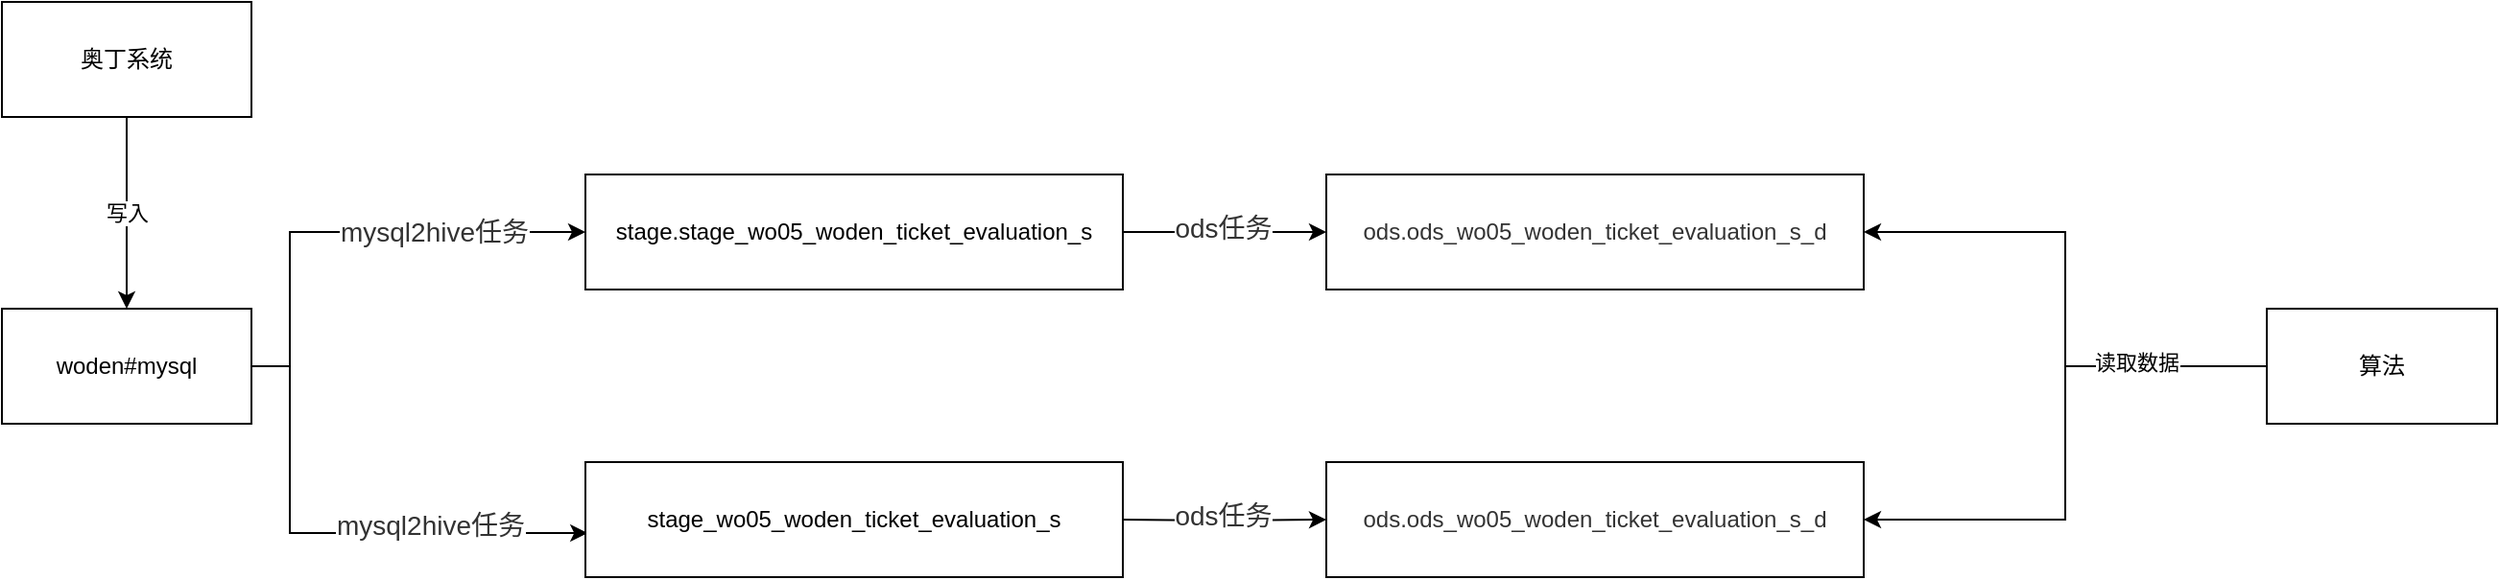 <mxfile version="14.2.7" type="github">
  <diagram id="vWpX7ri16496IYqMloE0" name="Page-1">
    <mxGraphModel dx="1422" dy="762" grid="1" gridSize="10" guides="1" tooltips="1" connect="1" arrows="1" fold="1" page="1" pageScale="1" pageWidth="827" pageHeight="1169" math="0" shadow="0">
      <root>
        <mxCell id="0" />
        <mxCell id="1" parent="0" />
        <mxCell id="c4IB6dY-uTS3O9u1TErv-4" style="edgeStyle=orthogonalEdgeStyle;rounded=0;orthogonalLoop=1;jettySize=auto;html=1;exitX=1;exitY=0.5;exitDx=0;exitDy=0;entryX=0;entryY=0.5;entryDx=0;entryDy=0;" edge="1" parent="1" source="c4IB6dY-uTS3O9u1TErv-1" target="c4IB6dY-uTS3O9u1TErv-3">
          <mxGeometry relative="1" as="geometry">
            <Array as="points">
              <mxPoint x="260" y="320" />
              <mxPoint x="260" y="250" />
            </Array>
          </mxGeometry>
        </mxCell>
        <mxCell id="c4IB6dY-uTS3O9u1TErv-7" value="&lt;span style=&quot;color: rgb(51 , 51 , 51) ; font-family: &amp;#34;helvetica neue&amp;#34; , &amp;#34;helvetica&amp;#34; , &amp;#34;pingfang sc&amp;#34; , &amp;#34;hiragino sans gb&amp;#34; , &amp;#34;microsoft yahei&amp;#34; , , &amp;#34;arial&amp;#34; , sans-serif ; font-size: 14px&quot;&gt;mysql2hive任务&lt;/span&gt;" style="edgeLabel;html=1;align=center;verticalAlign=middle;resizable=0;points=[];" vertex="1" connectable="0" parent="c4IB6dY-uTS3O9u1TErv-4">
          <mxGeometry x="0.175" y="4" relative="1" as="geometry">
            <mxPoint x="21" y="4" as="offset" />
          </mxGeometry>
        </mxCell>
        <mxCell id="c4IB6dY-uTS3O9u1TErv-13" style="edgeStyle=orthogonalEdgeStyle;rounded=0;orthogonalLoop=1;jettySize=auto;html=1;exitX=1;exitY=0.5;exitDx=0;exitDy=0;entryX=0.004;entryY=0.617;entryDx=0;entryDy=0;entryPerimeter=0;" edge="1" parent="1" source="c4IB6dY-uTS3O9u1TErv-1" target="c4IB6dY-uTS3O9u1TErv-5">
          <mxGeometry relative="1" as="geometry">
            <Array as="points">
              <mxPoint x="260" y="320" />
              <mxPoint x="260" y="407" />
            </Array>
          </mxGeometry>
        </mxCell>
        <mxCell id="c4IB6dY-uTS3O9u1TErv-1" value="woden#mysql" style="rounded=0;whiteSpace=wrap;html=1;" vertex="1" parent="1">
          <mxGeometry x="110" y="290" width="130" height="60" as="geometry" />
        </mxCell>
        <mxCell id="c4IB6dY-uTS3O9u1TErv-9" style="edgeStyle=orthogonalEdgeStyle;rounded=0;orthogonalLoop=1;jettySize=auto;html=1;exitX=1;exitY=0.5;exitDx=0;exitDy=0;" edge="1" parent="1" source="c4IB6dY-uTS3O9u1TErv-3" target="c4IB6dY-uTS3O9u1TErv-8">
          <mxGeometry relative="1" as="geometry" />
        </mxCell>
        <mxCell id="c4IB6dY-uTS3O9u1TErv-3" value="stage.stage_wo05_woden_ticket_evaluation_s" style="rounded=0;whiteSpace=wrap;html=1;" vertex="1" parent="1">
          <mxGeometry x="414" y="220" width="280" height="60" as="geometry" />
        </mxCell>
        <mxCell id="c4IB6dY-uTS3O9u1TErv-5" value="stage_wo05_woden_ticket_evaluation_s" style="rounded=0;whiteSpace=wrap;html=1;" vertex="1" parent="1">
          <mxGeometry x="414" y="370" width="280" height="60" as="geometry" />
        </mxCell>
        <mxCell id="c4IB6dY-uTS3O9u1TErv-8" value="&lt;span style=&quot;color: rgb(51 , 51 , 51) ; background-color: rgb(255 , 255 , 255)&quot;&gt;&lt;font style=&quot;font-size: 12px&quot;&gt;ods.ods_wo05_woden_ticket_evaluation_s_d&lt;/font&gt;&lt;/span&gt;" style="rounded=0;whiteSpace=wrap;html=1;" vertex="1" parent="1">
          <mxGeometry x="800" y="220" width="280" height="60" as="geometry" />
        </mxCell>
        <mxCell id="c4IB6dY-uTS3O9u1TErv-10" value="&lt;span style=&quot;color: rgb(51 , 51 , 51) ; font-family: &amp;#34;helvetica neue&amp;#34; , &amp;#34;helvetica&amp;#34; , &amp;#34;pingfang sc&amp;#34; , &amp;#34;hiragino sans gb&amp;#34; , &amp;#34;microsoft yahei&amp;#34; , , &amp;#34;arial&amp;#34; , sans-serif ; font-size: 14px&quot;&gt;ods任务&lt;/span&gt;" style="edgeLabel;html=1;align=center;verticalAlign=middle;resizable=0;points=[];" vertex="1" connectable="0" parent="1">
          <mxGeometry x="750" y="250" as="geometry">
            <mxPoint x="-4" y="-2" as="offset" />
          </mxGeometry>
        </mxCell>
        <mxCell id="c4IB6dY-uTS3O9u1TErv-14" value="&lt;span style=&quot;color: rgb(51 , 51 , 51) ; font-family: &amp;#34;helvetica neue&amp;#34; , &amp;#34;helvetica&amp;#34; , &amp;#34;pingfang sc&amp;#34; , &amp;#34;hiragino sans gb&amp;#34; , &amp;#34;microsoft yahei&amp;#34; , , &amp;#34;arial&amp;#34; , sans-serif ; font-size: 14px&quot;&gt;mysql2hive任务&lt;/span&gt;" style="edgeLabel;html=1;align=center;verticalAlign=middle;resizable=0;points=[];" vertex="1" connectable="0" parent="1">
          <mxGeometry x="360" y="260" as="geometry">
            <mxPoint x="-27" y="143" as="offset" />
          </mxGeometry>
        </mxCell>
        <mxCell id="c4IB6dY-uTS3O9u1TErv-15" style="edgeStyle=orthogonalEdgeStyle;rounded=0;orthogonalLoop=1;jettySize=auto;html=1;exitX=1;exitY=0.5;exitDx=0;exitDy=0;" edge="1" parent="1" target="c4IB6dY-uTS3O9u1TErv-16">
          <mxGeometry relative="1" as="geometry">
            <mxPoint x="694" y="400" as="sourcePoint" />
          </mxGeometry>
        </mxCell>
        <mxCell id="c4IB6dY-uTS3O9u1TErv-16" value="&lt;span style=&quot;color: rgb(51 , 51 , 51) ; background-color: rgb(255 , 255 , 255)&quot;&gt;&lt;font style=&quot;font-size: 12px&quot;&gt;ods.ods_wo05_woden_ticket_evaluation_s_d&lt;/font&gt;&lt;/span&gt;" style="rounded=0;whiteSpace=wrap;html=1;" vertex="1" parent="1">
          <mxGeometry x="800" y="370" width="280" height="60" as="geometry" />
        </mxCell>
        <mxCell id="c4IB6dY-uTS3O9u1TErv-17" value="&lt;span style=&quot;color: rgb(51 , 51 , 51) ; font-family: &amp;#34;helvetica neue&amp;#34; , &amp;#34;helvetica&amp;#34; , &amp;#34;pingfang sc&amp;#34; , &amp;#34;hiragino sans gb&amp;#34; , &amp;#34;microsoft yahei&amp;#34; , , &amp;#34;arial&amp;#34; , sans-serif ; font-size: 14px&quot;&gt;ods任务&lt;/span&gt;" style="edgeLabel;html=1;align=center;verticalAlign=middle;resizable=0;points=[];" vertex="1" connectable="0" parent="1">
          <mxGeometry x="750" y="400" as="geometry">
            <mxPoint x="-4" y="-2" as="offset" />
          </mxGeometry>
        </mxCell>
        <mxCell id="c4IB6dY-uTS3O9u1TErv-19" value="写入" style="edgeStyle=orthogonalEdgeStyle;rounded=0;orthogonalLoop=1;jettySize=auto;html=1;exitX=0.5;exitY=1;exitDx=0;exitDy=0;entryX=0.5;entryY=0;entryDx=0;entryDy=0;" edge="1" parent="1" source="c4IB6dY-uTS3O9u1TErv-18" target="c4IB6dY-uTS3O9u1TErv-1">
          <mxGeometry relative="1" as="geometry" />
        </mxCell>
        <mxCell id="c4IB6dY-uTS3O9u1TErv-18" value="奥丁系统" style="rounded=0;whiteSpace=wrap;html=1;" vertex="1" parent="1">
          <mxGeometry x="110" y="130" width="130" height="60" as="geometry" />
        </mxCell>
        <mxCell id="c4IB6dY-uTS3O9u1TErv-21" style="edgeStyle=orthogonalEdgeStyle;rounded=0;orthogonalLoop=1;jettySize=auto;html=1;exitX=0;exitY=0.5;exitDx=0;exitDy=0;entryX=1;entryY=0.5;entryDx=0;entryDy=0;" edge="1" parent="1" source="c4IB6dY-uTS3O9u1TErv-20" target="c4IB6dY-uTS3O9u1TErv-8">
          <mxGeometry relative="1" as="geometry" />
        </mxCell>
        <mxCell id="c4IB6dY-uTS3O9u1TErv-22" style="edgeStyle=orthogonalEdgeStyle;rounded=0;orthogonalLoop=1;jettySize=auto;html=1;exitX=0;exitY=0.5;exitDx=0;exitDy=0;entryX=1;entryY=0.5;entryDx=0;entryDy=0;" edge="1" parent="1" source="c4IB6dY-uTS3O9u1TErv-20" target="c4IB6dY-uTS3O9u1TErv-16">
          <mxGeometry relative="1" as="geometry">
            <Array as="points">
              <mxPoint x="1185" y="320" />
              <mxPoint x="1185" y="400" />
            </Array>
          </mxGeometry>
        </mxCell>
        <mxCell id="c4IB6dY-uTS3O9u1TErv-23" value="读取数据" style="edgeLabel;html=1;align=center;verticalAlign=middle;resizable=0;points=[];" vertex="1" connectable="0" parent="c4IB6dY-uTS3O9u1TErv-22">
          <mxGeometry x="-0.531" y="-2" relative="1" as="geometry">
            <mxPoint as="offset" />
          </mxGeometry>
        </mxCell>
        <mxCell id="c4IB6dY-uTS3O9u1TErv-20" value="算法" style="rounded=0;whiteSpace=wrap;html=1;" vertex="1" parent="1">
          <mxGeometry x="1290" y="290" width="120" height="60" as="geometry" />
        </mxCell>
      </root>
    </mxGraphModel>
  </diagram>
</mxfile>
